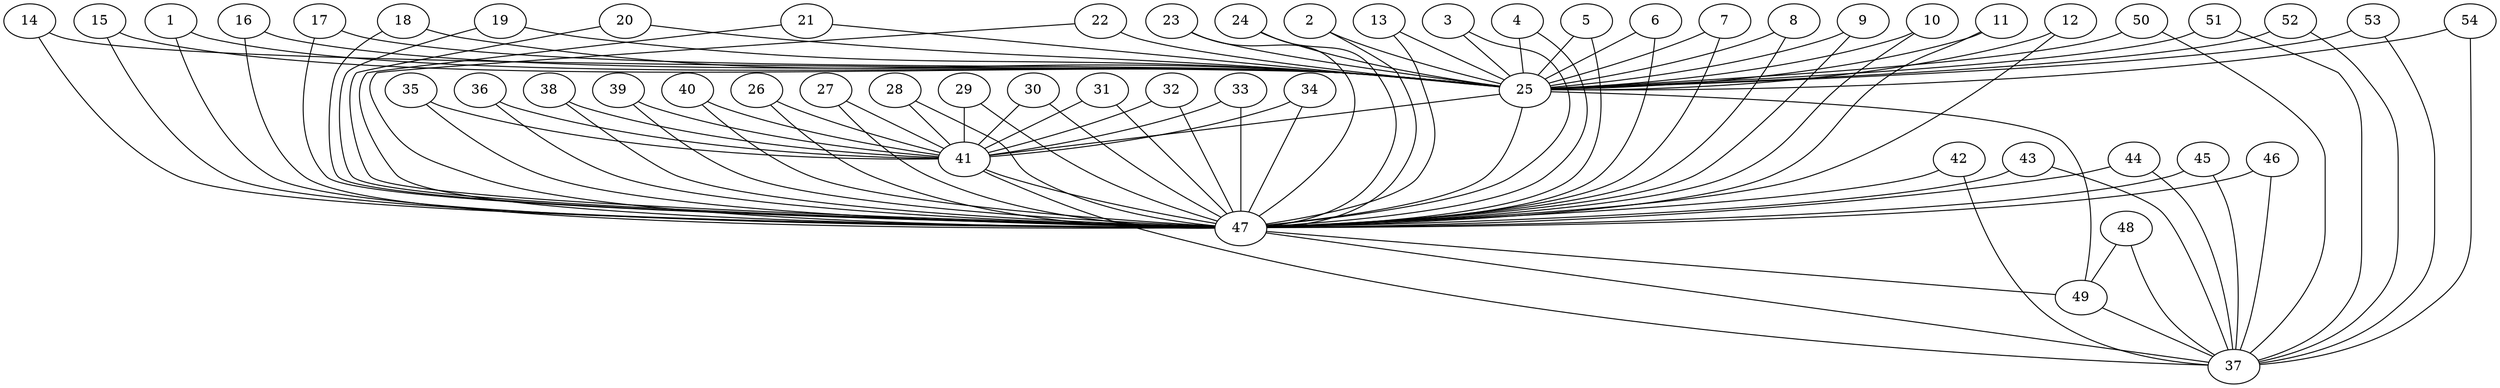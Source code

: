 strict graph G {
	node [shape=ellipse]
	1 [label=1]
	2 [label=2]
	3 [label=3]
	4 [label=4]
	5 [label=5]
	6 [label=6]
	7 [label=7]
	8 [label=8]
	9 [label=9]
	10 [label=10]
	11 [label=11]
	12 [label=12]
	13 [label=13]
	14 [label=14]
	15 [label=15]
	16 [label=16]
	17 [label=17]
	18 [label=18]
	19 [label=19]
	20 [label=20]
	21 [label=21]
	22 [label=22]
	23 [label=23]
	24 [label=24]
	25 [label=25]
	26 [label=26]
	27 [label=27]
	28 [label=28]
	29 [label=29]
	30 [label=30]
	31 [label=31]
	32 [label=32]
	33 [label=33]
	34 [label=34]
	35 [label=35]
	36 [label=36]
	37 [label=37]
	38 [label=38]
	39 [label=39]
	40 [label=40]
	41 [label=41]
	42 [label=42]
	43 [label=43]
	44 [label=44]
	45 [label=45]
	46 [label=46]
	47 [label=47]
	48 [label=48]
	49 [label=49]
	50 [label=50]
	51 [label=51]
	52 [label=52]
	53 [label=53]
	54 [label=54]
	1 -- 47
	2 -- 47
	3 -- 47
	4 -- 47
	5 -- 47
	6 -- 47
	7 -- 47
	8 -- 47
	9 -- 47
	10 -- 47
	11 -- 47
	12 -- 47
	13 -- 47
	14 -- 47
	15 -- 47
	16 -- 47
	17 -- 47
	18 -- 47
	19 -- 47
	20 -- 47
	21 -- 47
	22 -- 47
	23 -- 47
	24 -- 47
	25 -- 47
	26 -- 47
	27 -- 47
	28 -- 47
	29 -- 47
	30 -- 47
	31 -- 47
	32 -- 47
	33 -- 47
	34 -- 47
	35 -- 47
	36 -- 47
	37 -- 47
	38 -- 47
	39 -- 47
	40 -- 47
	41 -- 47
	42 -- 47
	43 -- 47
	44 -- 47
	45 -- 47
	46 -- 47
	47 -- 49
	48 -- 49
	49 -- 25
	50 -- 25
	51 -- 25
	52 -- 25
	53 -- 25
	54 -- 25
	1 -- 25
	2 -- 25
	3 -- 25
	4 -- 25
	5 -- 25
	6 -- 25
	7 -- 25
	8 -- 25
	9 -- 25
	10 -- 25
	11 -- 25
	12 -- 25
	13 -- 25
	14 -- 25
	15 -- 25
	16 -- 25
	17 -- 25
	18 -- 25
	19 -- 25
	20 -- 25
	21 -- 25
	22 -- 25
	23 -- 25
	24 -- 25
	25 -- 41
	26 -- 41
	27 -- 41
	28 -- 41
	29 -- 41
	30 -- 41
	31 -- 41
	32 -- 41
	33 -- 41
	34 -- 41
	35 -- 41
	36 -- 41
	37 -- 41
	38 -- 41
	39 -- 41
	40 -- 41
	41 -- 37
	42 -- 37
	43 -- 37
	44 -- 37
	45 -- 37
	46 -- 37
	47 -- 37
	48 -- 37
	49 -- 37
	50 -- 37
	51 -- 37
	52 -- 37
	53 -- 37
	54 -- 37
}
